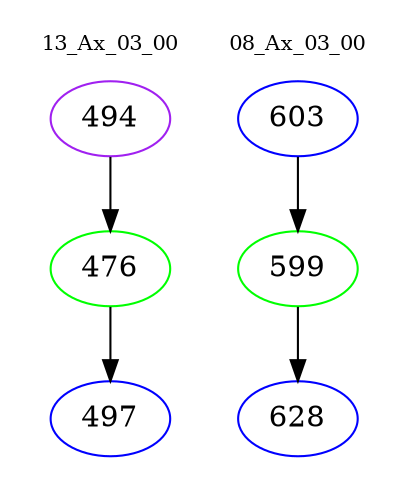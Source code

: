 digraph{
subgraph cluster_0 {
color = white
label = "13_Ax_03_00";
fontsize=10;
T0_494 [label="494", color="purple"]
T0_494 -> T0_476 [color="black"]
T0_476 [label="476", color="green"]
T0_476 -> T0_497 [color="black"]
T0_497 [label="497", color="blue"]
}
subgraph cluster_1 {
color = white
label = "08_Ax_03_00";
fontsize=10;
T1_603 [label="603", color="blue"]
T1_603 -> T1_599 [color="black"]
T1_599 [label="599", color="green"]
T1_599 -> T1_628 [color="black"]
T1_628 [label="628", color="blue"]
}
}
